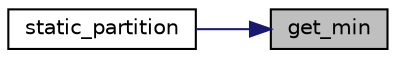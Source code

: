 digraph "get_min"
{
 // LATEX_PDF_SIZE
  edge [fontname="Helvetica",fontsize="10",labelfontname="Helvetica",labelfontsize="10"];
  node [fontname="Helvetica",fontsize="10",shape=record];
  rankdir="RL";
  Node1 [label="get_min",height=0.2,width=0.4,color="black", fillcolor="grey75", style="filled", fontcolor="black",tooltip=" "];
  Node1 -> Node2 [dir="back",color="midnightblue",fontsize="10",style="solid",fontname="Helvetica"];
  Node2 [label="static_partition",height=0.2,width=0.4,color="black", fillcolor="white", style="filled",URL="$superlu__defs_8h.html#a34718c4dfbfd0f2ee6341ffd0d132d34",tooltip=" "];
}
